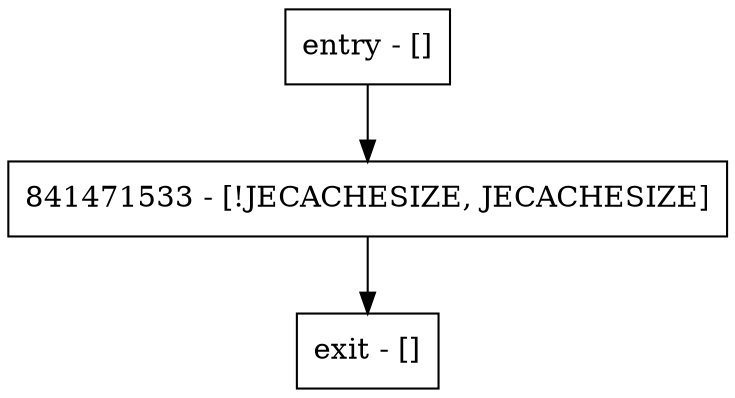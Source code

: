 digraph calculateMemorySize {
node [shape=record];
entry [label="entry - []"];
exit [label="exit - []"];
841471533 [label="841471533 - [!JECACHESIZE, JECACHESIZE]"];
entry;
exit;
entry -> 841471533;
841471533 -> exit;
}
